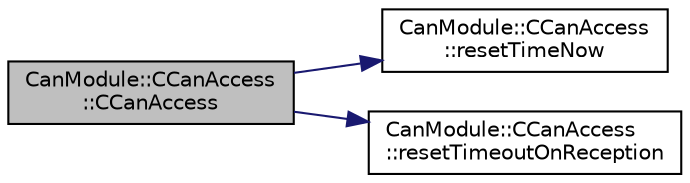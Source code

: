 digraph "CanModule::CCanAccess::CCanAccess"
{
 // LATEX_PDF_SIZE
  edge [fontname="Helvetica",fontsize="10",labelfontname="Helvetica",labelfontsize="10"];
  node [fontname="Helvetica",fontsize="10",shape=record];
  rankdir="LR";
  Node1 [label="CanModule::CCanAccess\l::CCanAccess",height=0.2,width=0.4,color="black", fillcolor="grey75", style="filled", fontcolor="black",tooltip=" "];
  Node1 -> Node2 [color="midnightblue",fontsize="10",style="solid"];
  Node2 [label="CanModule::CCanAccess\l::resetTimeNow",height=0.2,width=0.4,color="black", fillcolor="white", style="filled",URL="$classCanModule_1_1CCanAccess.html#afefee3a90966dd8a01ca471022a7a9cd",tooltip=" "];
  Node1 -> Node3 [color="midnightblue",fontsize="10",style="solid"];
  Node3 [label="CanModule::CCanAccess\l::resetTimeoutOnReception",height=0.2,width=0.4,color="black", fillcolor="white", style="filled",URL="$classCanModule_1_1CCanAccess.html#a067f50699c1ed4b6ee6732eb0078ed0a",tooltip=" "];
}
